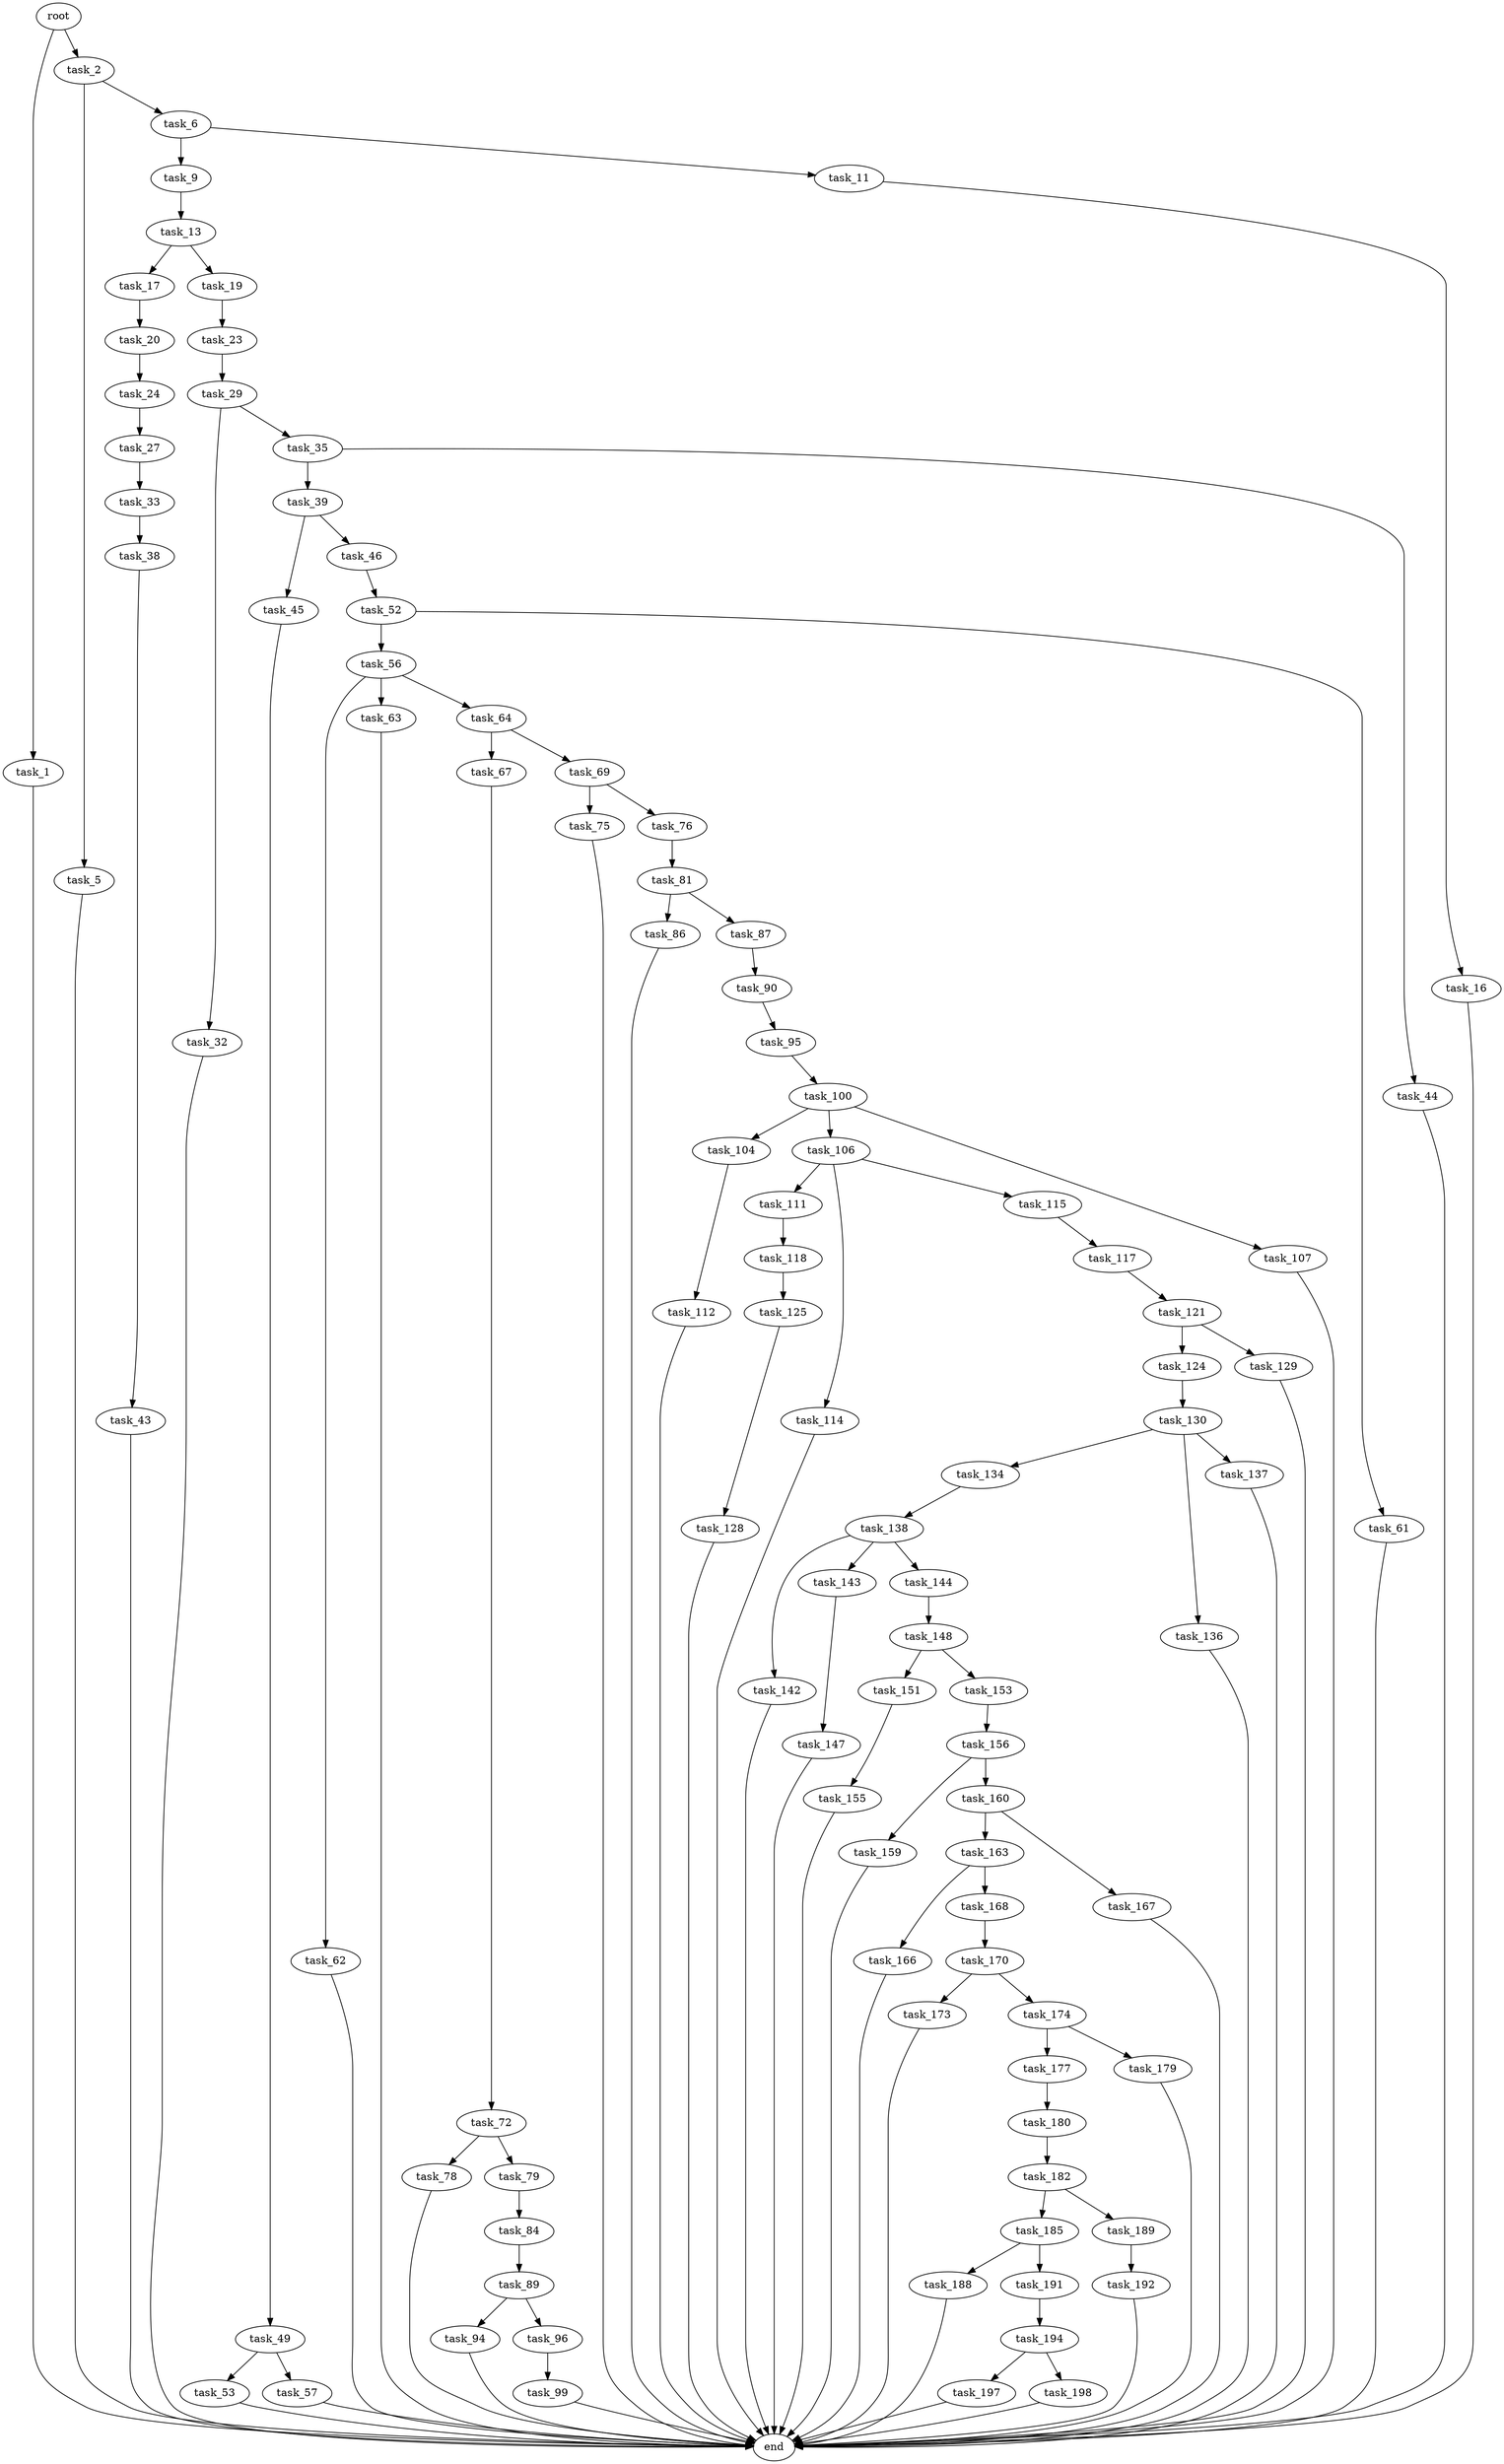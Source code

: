 digraph G {
  root [size="0.000000"];
  task_1 [size="191810730968.000000"];
  task_2 [size="32702889114.000000"];
  task_5 [size="151325500278.000000"];
  task_6 [size="738800811034.000000"];
  task_9 [size="782757789696.000000"];
  task_11 [size="68719476736.000000"];
  task_13 [size="2556346736.000000"];
  task_16 [size="18451523490.000000"];
  task_17 [size="1073741824000.000000"];
  task_19 [size="549755813888.000000"];
  task_20 [size="8589934592.000000"];
  task_23 [size="368293445632.000000"];
  task_24 [size="231928233984.000000"];
  task_27 [size="8589934592.000000"];
  task_29 [size="3996441023.000000"];
  task_32 [size="134217728000.000000"];
  task_33 [size="782757789696.000000"];
  task_35 [size="1169811195.000000"];
  task_38 [size="241516605119.000000"];
  task_39 [size="28991029248.000000"];
  task_43 [size="54773375960.000000"];
  task_44 [size="628109000755.000000"];
  task_45 [size="18192986868.000000"];
  task_46 [size="782757789696.000000"];
  task_49 [size="209598942291.000000"];
  task_52 [size="68719476736.000000"];
  task_53 [size="8589934592.000000"];
  task_56 [size="782757789696.000000"];
  task_57 [size="28991029248.000000"];
  task_61 [size="134217728000.000000"];
  task_62 [size="217113196461.000000"];
  task_63 [size="68719476736.000000"];
  task_64 [size="23833005026.000000"];
  task_67 [size="134217728000.000000"];
  task_69 [size="25638785848.000000"];
  task_72 [size="291666106157.000000"];
  task_75 [size="8589934592.000000"];
  task_76 [size="1073741824000.000000"];
  task_78 [size="4070104914.000000"];
  task_79 [size="29840199269.000000"];
  task_81 [size="151381876097.000000"];
  task_84 [size="17652514284.000000"];
  task_86 [size="134217728000.000000"];
  task_87 [size="1901556425.000000"];
  task_89 [size="26155380928.000000"];
  task_90 [size="48990909166.000000"];
  task_94 [size="68719476736.000000"];
  task_95 [size="782757789696.000000"];
  task_96 [size="601570896132.000000"];
  task_99 [size="10814730198.000000"];
  task_100 [size="32385326482.000000"];
  task_104 [size="134217728000.000000"];
  task_106 [size="6197358483.000000"];
  task_107 [size="474348368107.000000"];
  task_111 [size="22411198797.000000"];
  task_112 [size="24699527385.000000"];
  task_114 [size="997362955.000000"];
  task_115 [size="2140942167.000000"];
  task_117 [size="36011440308.000000"];
  task_118 [size="494516214.000000"];
  task_121 [size="16446503119.000000"];
  task_124 [size="7174331939.000000"];
  task_125 [size="104684798591.000000"];
  task_128 [size="134217728000.000000"];
  task_129 [size="184552498820.000000"];
  task_130 [size="15122633915.000000"];
  task_134 [size="6447869279.000000"];
  task_136 [size="231928233984.000000"];
  task_137 [size="231928233984.000000"];
  task_138 [size="782757789696.000000"];
  task_142 [size="1181382975.000000"];
  task_143 [size="3990018238.000000"];
  task_144 [size="35244851264.000000"];
  task_147 [size="954981490970.000000"];
  task_148 [size="3147269020.000000"];
  task_151 [size="68719476736.000000"];
  task_153 [size="18202984196.000000"];
  task_155 [size="95609903158.000000"];
  task_156 [size="134217728000.000000"];
  task_159 [size="34772194431.000000"];
  task_160 [size="977438956192.000000"];
  task_163 [size="68719476736.000000"];
  task_166 [size="782757789696.000000"];
  task_167 [size="978500961.000000"];
  task_168 [size="782757789696.000000"];
  task_170 [size="24915339231.000000"];
  task_173 [size="350526839766.000000"];
  task_174 [size="134217728000.000000"];
  task_177 [size="568244992752.000000"];
  task_179 [size="22931925759.000000"];
  task_180 [size="235933763794.000000"];
  task_182 [size="16952480848.000000"];
  task_185 [size="15813267800.000000"];
  task_188 [size="21383702771.000000"];
  task_189 [size="33336067914.000000"];
  task_191 [size="20657194678.000000"];
  task_192 [size="465518837853.000000"];
  task_194 [size="162897247900.000000"];
  task_197 [size="1073741824000.000000"];
  task_198 [size="12537610867.000000"];
  end [size="0.000000"];

  root -> task_1 [size="1.000000"];
  root -> task_2 [size="1.000000"];
  task_1 -> end [size="1.000000"];
  task_2 -> task_5 [size="33554432.000000"];
  task_2 -> task_6 [size="33554432.000000"];
  task_5 -> end [size="1.000000"];
  task_6 -> task_9 [size="838860800.000000"];
  task_6 -> task_11 [size="838860800.000000"];
  task_9 -> task_13 [size="679477248.000000"];
  task_11 -> task_16 [size="134217728.000000"];
  task_13 -> task_17 [size="75497472.000000"];
  task_13 -> task_19 [size="75497472.000000"];
  task_16 -> end [size="1.000000"];
  task_17 -> task_20 [size="838860800.000000"];
  task_19 -> task_23 [size="536870912.000000"];
  task_20 -> task_24 [size="33554432.000000"];
  task_23 -> task_29 [size="411041792.000000"];
  task_24 -> task_27 [size="301989888.000000"];
  task_27 -> task_33 [size="33554432.000000"];
  task_29 -> task_32 [size="301989888.000000"];
  task_29 -> task_35 [size="301989888.000000"];
  task_32 -> end [size="1.000000"];
  task_33 -> task_38 [size="679477248.000000"];
  task_35 -> task_39 [size="134217728.000000"];
  task_35 -> task_44 [size="134217728.000000"];
  task_38 -> task_43 [size="536870912.000000"];
  task_39 -> task_45 [size="75497472.000000"];
  task_39 -> task_46 [size="75497472.000000"];
  task_43 -> end [size="1.000000"];
  task_44 -> end [size="1.000000"];
  task_45 -> task_49 [size="301989888.000000"];
  task_46 -> task_52 [size="679477248.000000"];
  task_49 -> task_53 [size="411041792.000000"];
  task_49 -> task_57 [size="411041792.000000"];
  task_52 -> task_56 [size="134217728.000000"];
  task_52 -> task_61 [size="134217728.000000"];
  task_53 -> end [size="1.000000"];
  task_56 -> task_62 [size="679477248.000000"];
  task_56 -> task_63 [size="679477248.000000"];
  task_56 -> task_64 [size="679477248.000000"];
  task_57 -> end [size="1.000000"];
  task_61 -> end [size="1.000000"];
  task_62 -> end [size="1.000000"];
  task_63 -> end [size="1.000000"];
  task_64 -> task_67 [size="75497472.000000"];
  task_64 -> task_69 [size="75497472.000000"];
  task_67 -> task_72 [size="209715200.000000"];
  task_69 -> task_75 [size="33554432.000000"];
  task_69 -> task_76 [size="33554432.000000"];
  task_72 -> task_78 [size="536870912.000000"];
  task_72 -> task_79 [size="536870912.000000"];
  task_75 -> end [size="1.000000"];
  task_76 -> task_81 [size="838860800.000000"];
  task_78 -> end [size="1.000000"];
  task_79 -> task_84 [size="33554432.000000"];
  task_81 -> task_86 [size="209715200.000000"];
  task_81 -> task_87 [size="209715200.000000"];
  task_84 -> task_89 [size="536870912.000000"];
  task_86 -> end [size="1.000000"];
  task_87 -> task_90 [size="33554432.000000"];
  task_89 -> task_94 [size="411041792.000000"];
  task_89 -> task_96 [size="411041792.000000"];
  task_90 -> task_95 [size="838860800.000000"];
  task_94 -> end [size="1.000000"];
  task_95 -> task_100 [size="679477248.000000"];
  task_96 -> task_99 [size="679477248.000000"];
  task_99 -> end [size="1.000000"];
  task_100 -> task_104 [size="838860800.000000"];
  task_100 -> task_106 [size="838860800.000000"];
  task_100 -> task_107 [size="838860800.000000"];
  task_104 -> task_112 [size="209715200.000000"];
  task_106 -> task_111 [size="134217728.000000"];
  task_106 -> task_114 [size="134217728.000000"];
  task_106 -> task_115 [size="134217728.000000"];
  task_107 -> end [size="1.000000"];
  task_111 -> task_118 [size="679477248.000000"];
  task_112 -> end [size="1.000000"];
  task_114 -> end [size="1.000000"];
  task_115 -> task_117 [size="75497472.000000"];
  task_117 -> task_121 [size="679477248.000000"];
  task_118 -> task_125 [size="33554432.000000"];
  task_121 -> task_124 [size="679477248.000000"];
  task_121 -> task_129 [size="679477248.000000"];
  task_124 -> task_130 [size="301989888.000000"];
  task_125 -> task_128 [size="411041792.000000"];
  task_128 -> end [size="1.000000"];
  task_129 -> end [size="1.000000"];
  task_130 -> task_134 [size="411041792.000000"];
  task_130 -> task_136 [size="411041792.000000"];
  task_130 -> task_137 [size="411041792.000000"];
  task_134 -> task_138 [size="209715200.000000"];
  task_136 -> end [size="1.000000"];
  task_137 -> end [size="1.000000"];
  task_138 -> task_142 [size="679477248.000000"];
  task_138 -> task_143 [size="679477248.000000"];
  task_138 -> task_144 [size="679477248.000000"];
  task_142 -> end [size="1.000000"];
  task_143 -> task_147 [size="134217728.000000"];
  task_144 -> task_148 [size="838860800.000000"];
  task_147 -> end [size="1.000000"];
  task_148 -> task_151 [size="75497472.000000"];
  task_148 -> task_153 [size="75497472.000000"];
  task_151 -> task_155 [size="134217728.000000"];
  task_153 -> task_156 [size="679477248.000000"];
  task_155 -> end [size="1.000000"];
  task_156 -> task_159 [size="209715200.000000"];
  task_156 -> task_160 [size="209715200.000000"];
  task_159 -> end [size="1.000000"];
  task_160 -> task_163 [size="679477248.000000"];
  task_160 -> task_167 [size="679477248.000000"];
  task_163 -> task_166 [size="134217728.000000"];
  task_163 -> task_168 [size="134217728.000000"];
  task_166 -> end [size="1.000000"];
  task_167 -> end [size="1.000000"];
  task_168 -> task_170 [size="679477248.000000"];
  task_170 -> task_173 [size="411041792.000000"];
  task_170 -> task_174 [size="411041792.000000"];
  task_173 -> end [size="1.000000"];
  task_174 -> task_177 [size="209715200.000000"];
  task_174 -> task_179 [size="209715200.000000"];
  task_177 -> task_180 [size="838860800.000000"];
  task_179 -> end [size="1.000000"];
  task_180 -> task_182 [size="679477248.000000"];
  task_182 -> task_185 [size="411041792.000000"];
  task_182 -> task_189 [size="411041792.000000"];
  task_185 -> task_188 [size="838860800.000000"];
  task_185 -> task_191 [size="838860800.000000"];
  task_188 -> end [size="1.000000"];
  task_189 -> task_192 [size="536870912.000000"];
  task_191 -> task_194 [size="33554432.000000"];
  task_192 -> end [size="1.000000"];
  task_194 -> task_197 [size="536870912.000000"];
  task_194 -> task_198 [size="536870912.000000"];
  task_197 -> end [size="1.000000"];
  task_198 -> end [size="1.000000"];
}
